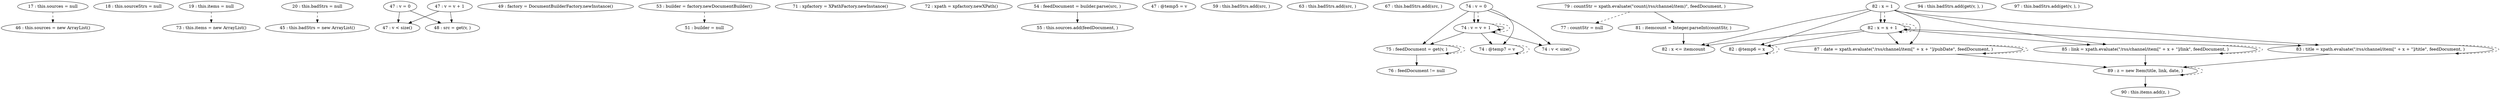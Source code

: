 digraph G {
"17 : this.sources = null"
"17 : this.sources = null" -> "46 : this.sources = new ArrayList()" [style=dashed]
"18 : this.sourceStrs = null"
"19 : this.items = null"
"19 : this.items = null" -> "73 : this.items = new ArrayList()" [style=dashed]
"20 : this.badStrs = null"
"20 : this.badStrs = null" -> "45 : this.badStrs = new ArrayList()" [style=dashed]
"45 : this.badStrs = new ArrayList()"
"46 : this.sources = new ArrayList()"
"47 : v = 0"
"47 : v = 0" -> "47 : v < size()"
"47 : v = 0" -> "48 : src = get(v, )"
"47 : v < size()"
"48 : src = get(v, )"
"49 : factory = DocumentBuilderFactory.newInstance()"
"51 : builder = null"
"71 : xpfactory = XPathFactory.newInstance()"
"72 : xpath = xpfactory.newXPath()"
"73 : this.items = new ArrayList()"
"53 : builder = factory.newDocumentBuilder()"
"53 : builder = factory.newDocumentBuilder()" -> "51 : builder = null" [style=dashed]
"54 : feedDocument = builder.parse(src, )"
"54 : feedDocument = builder.parse(src, )" -> "55 : this.sources.add(feedDocument, )"
"55 : this.sources.add(feedDocument, )"
"47 : @temp5 = v"
"47 : v = v + 1"
"47 : v = v + 1" -> "47 : v < size()"
"47 : v = v + 1" -> "48 : src = get(v, )"
"59 : this.badStrs.add(src, )"
"63 : this.badStrs.add(src, )"
"67 : this.badStrs.add(src, )"
"74 : v = 0"
"74 : v = 0" -> "75 : feedDocument = get(v, )"
"74 : v = 0" -> "74 : @temp7 = v"
"74 : v = 0" -> "74 : v < size()"
"74 : v = 0" -> "74 : v = v + 1"
"74 : v = 0" -> "74 : v = v + 1" [style=dashed]
"74 : v < size()"
"75 : feedDocument = get(v, )"
"75 : feedDocument = get(v, )" -> "76 : feedDocument != null"
"75 : feedDocument = get(v, )" -> "75 : feedDocument = get(v, )" [style=dashed]
"76 : feedDocument != null"
"77 : countStr = null"
"79 : countStr = xpath.evaluate(\"count(/rss/channel/item)\", feedDocument, )"
"79 : countStr = xpath.evaluate(\"count(/rss/channel/item)\", feedDocument, )" -> "81 : itemcount = Integer.parseInt(countStr, )"
"79 : countStr = xpath.evaluate(\"count(/rss/channel/item)\", feedDocument, )" -> "77 : countStr = null" [style=dashed]
"81 : itemcount = Integer.parseInt(countStr, )"
"81 : itemcount = Integer.parseInt(countStr, )" -> "82 : x <= itemcount"
"82 : x = 1"
"82 : x = 1" -> "82 : x <= itemcount"
"82 : x = 1" -> "87 : date = xpath.evaluate(\"/rss/channel/item[\" + x + \"]/pubDate\", feedDocument, )"
"82 : x = 1" -> "85 : link = xpath.evaluate(\"/rss/channel/item[\" + x + \"]/link\", feedDocument, )"
"82 : x = 1" -> "83 : title = xpath.evaluate(\"/rss/channel/item[\" + x + \"]/title\", feedDocument, )"
"82 : x = 1" -> "82 : @temp6 = x"
"82 : x = 1" -> "82 : x = x + 1"
"82 : x = 1" -> "82 : x = x + 1" [style=dashed]
"82 : x <= itemcount"
"83 : title = xpath.evaluate(\"/rss/channel/item[\" + x + \"]/title\", feedDocument, )"
"83 : title = xpath.evaluate(\"/rss/channel/item[\" + x + \"]/title\", feedDocument, )" -> "89 : z = new Item(title, link, date, )"
"83 : title = xpath.evaluate(\"/rss/channel/item[\" + x + \"]/title\", feedDocument, )" -> "83 : title = xpath.evaluate(\"/rss/channel/item[\" + x + \"]/title\", feedDocument, )" [style=dashed]
"85 : link = xpath.evaluate(\"/rss/channel/item[\" + x + \"]/link\", feedDocument, )"
"85 : link = xpath.evaluate(\"/rss/channel/item[\" + x + \"]/link\", feedDocument, )" -> "89 : z = new Item(title, link, date, )"
"85 : link = xpath.evaluate(\"/rss/channel/item[\" + x + \"]/link\", feedDocument, )" -> "85 : link = xpath.evaluate(\"/rss/channel/item[\" + x + \"]/link\", feedDocument, )" [style=dashed]
"87 : date = xpath.evaluate(\"/rss/channel/item[\" + x + \"]/pubDate\", feedDocument, )"
"87 : date = xpath.evaluate(\"/rss/channel/item[\" + x + \"]/pubDate\", feedDocument, )" -> "89 : z = new Item(title, link, date, )"
"87 : date = xpath.evaluate(\"/rss/channel/item[\" + x + \"]/pubDate\", feedDocument, )" -> "87 : date = xpath.evaluate(\"/rss/channel/item[\" + x + \"]/pubDate\", feedDocument, )" [style=dashed]
"89 : z = new Item(title, link, date, )"
"89 : z = new Item(title, link, date, )" -> "90 : this.items.add(z, )"
"89 : z = new Item(title, link, date, )" -> "89 : z = new Item(title, link, date, )" [style=dashed]
"90 : this.items.add(z, )"
"82 : @temp6 = x"
"82 : @temp6 = x" -> "82 : @temp6 = x" [style=dashed]
"82 : x = x + 1"
"82 : x = x + 1" -> "82 : x <= itemcount"
"82 : x = x + 1" -> "87 : date = xpath.evaluate(\"/rss/channel/item[\" + x + \"]/pubDate\", feedDocument, )"
"82 : x = x + 1" -> "85 : link = xpath.evaluate(\"/rss/channel/item[\" + x + \"]/link\", feedDocument, )"
"82 : x = x + 1" -> "83 : title = xpath.evaluate(\"/rss/channel/item[\" + x + \"]/title\", feedDocument, )"
"82 : x = x + 1" -> "82 : @temp6 = x"
"82 : x = x + 1" -> "82 : x = x + 1"
"82 : x = x + 1" -> "82 : x = x + 1" [style=dashed]
"94 : this.badStrs.add(get(v, ), )"
"97 : this.badStrs.add(get(v, ), )"
"74 : @temp7 = v"
"74 : @temp7 = v" -> "74 : @temp7 = v" [style=dashed]
"74 : v = v + 1"
"74 : v = v + 1" -> "75 : feedDocument = get(v, )"
"74 : v = v + 1" -> "74 : @temp7 = v"
"74 : v = v + 1" -> "74 : v < size()"
"74 : v = v + 1" -> "74 : v = v + 1"
"74 : v = v + 1" -> "74 : v = v + 1" [style=dashed]
}